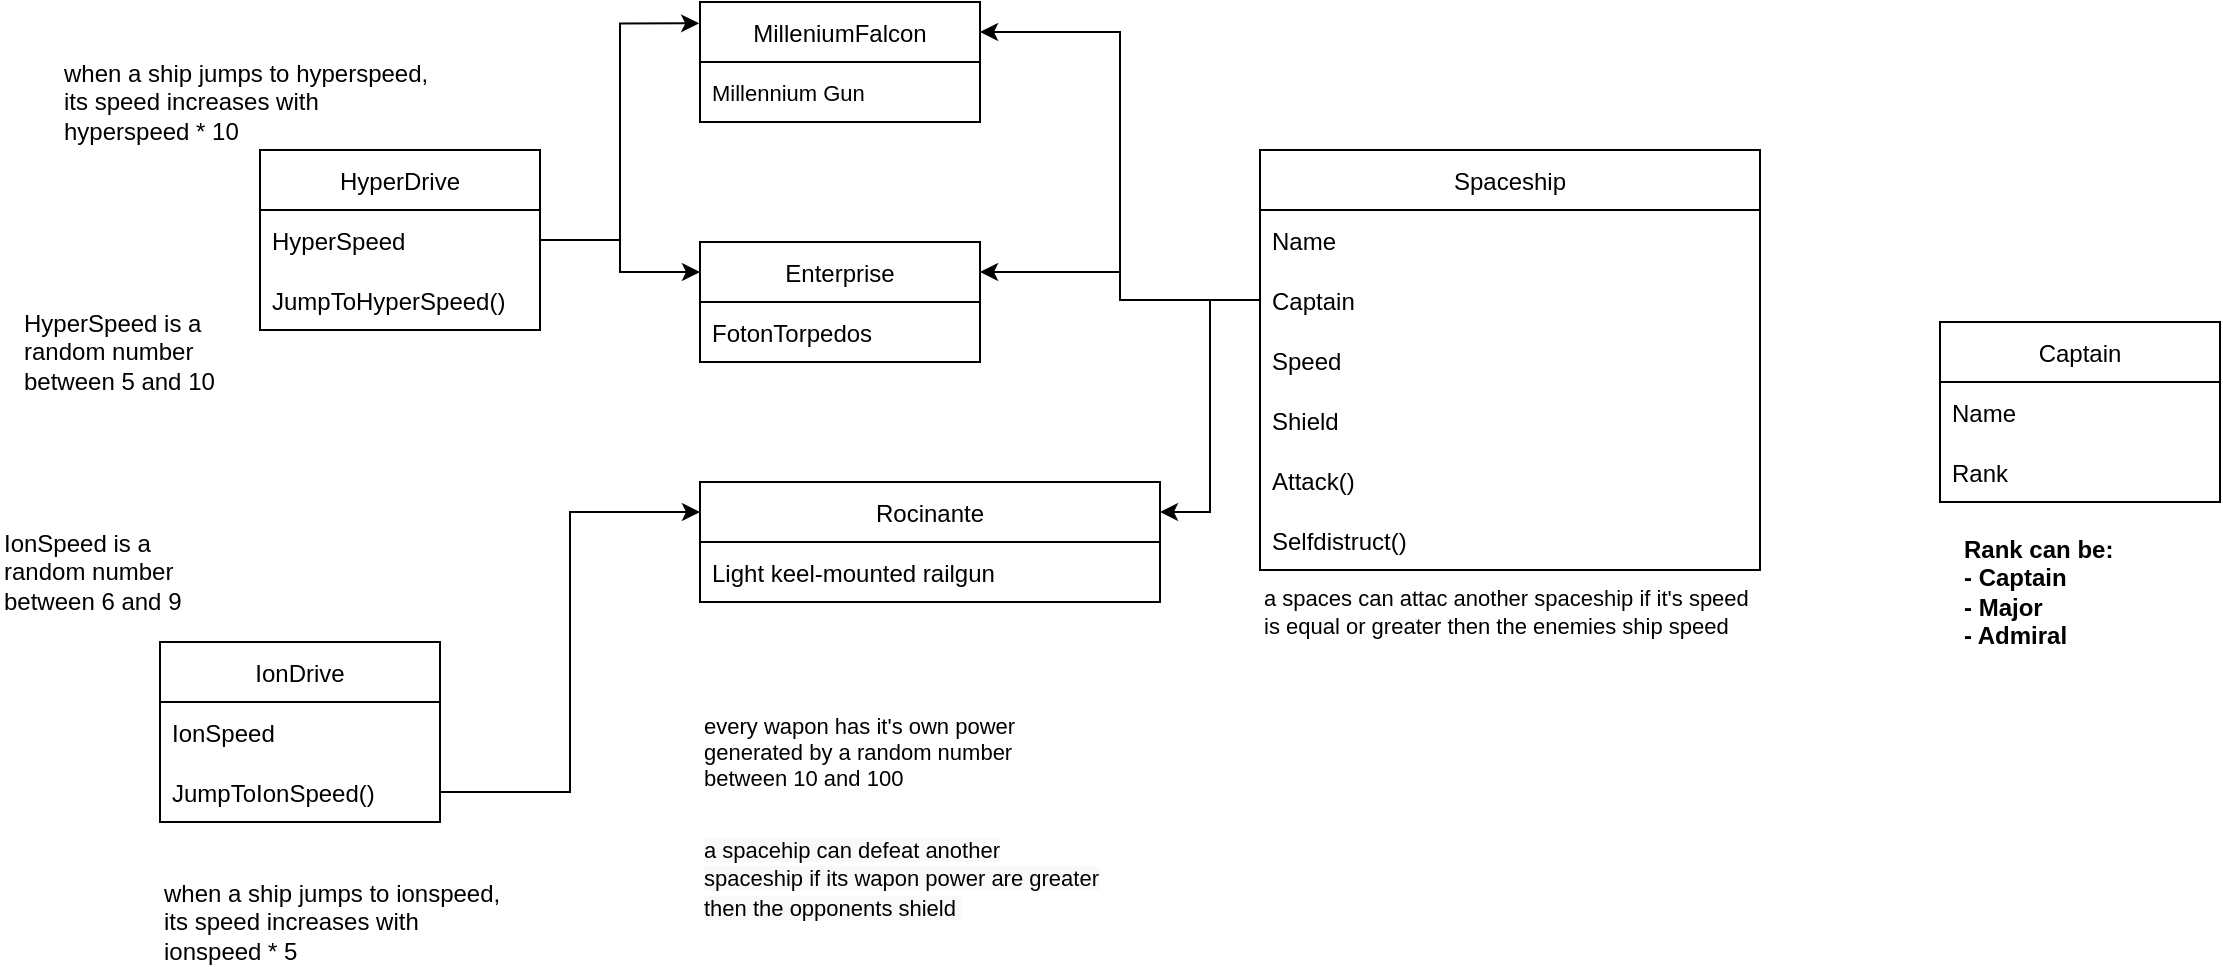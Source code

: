 <mxfile version="17.2.1" type="device"><diagram id="r9Guw-uoY3oWjeHhapdZ" name="Page-1"><mxGraphModel dx="1185" dy="721" grid="1" gridSize="10" guides="1" tooltips="1" connect="1" arrows="1" fold="1" page="1" pageScale="1" pageWidth="1169" pageHeight="827" math="0" shadow="0"><root><mxCell id="0"/><mxCell id="1" parent="0"/><mxCell id="jMxb-ws8uChA93oWJpbI-1" value="Spaceship" style="swimlane;fontStyle=0;childLayout=stackLayout;horizontal=1;startSize=30;horizontalStack=0;resizeParent=1;resizeParentMax=0;resizeLast=0;collapsible=1;marginBottom=0;" parent="1" vertex="1"><mxGeometry x="640" y="354" width="250" height="210" as="geometry"/></mxCell><mxCell id="jMxb-ws8uChA93oWJpbI-2" value="Name" style="text;strokeColor=none;fillColor=none;align=left;verticalAlign=middle;spacingLeft=4;spacingRight=4;overflow=hidden;points=[[0,0.5],[1,0.5]];portConstraint=eastwest;rotatable=0;" parent="jMxb-ws8uChA93oWJpbI-1" vertex="1"><mxGeometry y="30" width="250" height="30" as="geometry"/></mxCell><mxCell id="jMxb-ws8uChA93oWJpbI-3" value="Captain" style="text;strokeColor=none;fillColor=none;align=left;verticalAlign=middle;spacingLeft=4;spacingRight=4;overflow=hidden;points=[[0,0.5],[1,0.5]];portConstraint=eastwest;rotatable=0;" parent="jMxb-ws8uChA93oWJpbI-1" vertex="1"><mxGeometry y="60" width="250" height="30" as="geometry"/></mxCell><mxCell id="jMxb-ws8uChA93oWJpbI-40" value="Speed" style="text;strokeColor=none;fillColor=none;align=left;verticalAlign=middle;spacingLeft=4;spacingRight=4;overflow=hidden;points=[[0,0.5],[1,0.5]];portConstraint=eastwest;rotatable=0;" parent="jMxb-ws8uChA93oWJpbI-1" vertex="1"><mxGeometry y="90" width="250" height="30" as="geometry"/></mxCell><mxCell id="HicZca9g2gPsA7qGa73M-1" value="Shield" style="text;strokeColor=none;fillColor=none;align=left;verticalAlign=middle;spacingLeft=4;spacingRight=4;overflow=hidden;points=[[0,0.5],[1,0.5]];portConstraint=eastwest;rotatable=0;" parent="jMxb-ws8uChA93oWJpbI-1" vertex="1"><mxGeometry y="120" width="250" height="30" as="geometry"/></mxCell><mxCell id="jMxb-ws8uChA93oWJpbI-56" value="Attack()" style="text;strokeColor=none;fillColor=none;align=left;verticalAlign=middle;spacingLeft=4;spacingRight=4;overflow=hidden;points=[[0,0.5],[1,0.5]];portConstraint=eastwest;rotatable=0;" parent="jMxb-ws8uChA93oWJpbI-1" vertex="1"><mxGeometry y="150" width="250" height="30" as="geometry"/></mxCell><mxCell id="jMxb-ws8uChA93oWJpbI-57" value="Selfdistruct()" style="text;strokeColor=none;fillColor=none;align=left;verticalAlign=middle;spacingLeft=4;spacingRight=4;overflow=hidden;points=[[0,0.5],[1,0.5]];portConstraint=eastwest;rotatable=0;" parent="jMxb-ws8uChA93oWJpbI-1" vertex="1"><mxGeometry y="180" width="250" height="30" as="geometry"/></mxCell><mxCell id="jMxb-ws8uChA93oWJpbI-5" value="Captain" style="swimlane;fontStyle=0;childLayout=stackLayout;horizontal=1;startSize=30;horizontalStack=0;resizeParent=1;resizeParentMax=0;resizeLast=0;collapsible=1;marginBottom=0;" parent="1" vertex="1"><mxGeometry x="980" y="440" width="140" height="90" as="geometry"/></mxCell><mxCell id="jMxb-ws8uChA93oWJpbI-6" value="Name" style="text;strokeColor=none;fillColor=none;align=left;verticalAlign=middle;spacingLeft=4;spacingRight=4;overflow=hidden;points=[[0,0.5],[1,0.5]];portConstraint=eastwest;rotatable=0;" parent="jMxb-ws8uChA93oWJpbI-5" vertex="1"><mxGeometry y="30" width="140" height="30" as="geometry"/></mxCell><mxCell id="jMxb-ws8uChA93oWJpbI-7" value="Rank" style="text;strokeColor=none;fillColor=none;align=left;verticalAlign=middle;spacingLeft=4;spacingRight=4;overflow=hidden;points=[[0,0.5],[1,0.5]];portConstraint=eastwest;rotatable=0;" parent="jMxb-ws8uChA93oWJpbI-5" vertex="1"><mxGeometry y="60" width="140" height="30" as="geometry"/></mxCell><mxCell id="jMxb-ws8uChA93oWJpbI-12" value="Rank can be:&lt;br&gt;- Captain&lt;br&gt;- Major&lt;br&gt;&lt;div style=&quot;&quot;&gt;&lt;span&gt;- Admiral&lt;/span&gt;&lt;/div&gt;" style="text;html=1;strokeColor=none;fillColor=none;align=left;verticalAlign=middle;whiteSpace=wrap;rounded=0;fontStyle=1" parent="1" vertex="1"><mxGeometry x="990" y="550" width="90" height="50" as="geometry"/></mxCell><mxCell id="jMxb-ws8uChA93oWJpbI-17" value="MilleniumFalcon" style="swimlane;fontStyle=0;childLayout=stackLayout;horizontal=1;startSize=30;horizontalStack=0;resizeParent=1;resizeParentMax=0;resizeLast=0;collapsible=1;marginBottom=0;" parent="1" vertex="1"><mxGeometry x="360" y="280" width="140" height="60" as="geometry"/></mxCell><mxCell id="jMxb-ws8uChA93oWJpbI-18" value="Millennium Gun" style="text;strokeColor=none;fillColor=none;align=left;verticalAlign=middle;spacingLeft=4;spacingRight=4;overflow=hidden;points=[[0,0.5],[1,0.5]];portConstraint=eastwest;rotatable=0;fontSize=11;" parent="jMxb-ws8uChA93oWJpbI-17" vertex="1"><mxGeometry y="30" width="140" height="30" as="geometry"/></mxCell><mxCell id="jMxb-ws8uChA93oWJpbI-21" value="Enterprise" style="swimlane;fontStyle=0;childLayout=stackLayout;horizontal=1;startSize=30;horizontalStack=0;resizeParent=1;resizeParentMax=0;resizeLast=0;collapsible=1;marginBottom=0;" parent="1" vertex="1"><mxGeometry x="360" y="400" width="140" height="60" as="geometry"/></mxCell><mxCell id="jMxb-ws8uChA93oWJpbI-22" value="FotonTorpedos" style="text;strokeColor=none;fillColor=none;align=left;verticalAlign=middle;spacingLeft=4;spacingRight=4;overflow=hidden;points=[[0,0.5],[1,0.5]];portConstraint=eastwest;rotatable=0;" parent="jMxb-ws8uChA93oWJpbI-21" vertex="1"><mxGeometry y="30" width="140" height="30" as="geometry"/></mxCell><mxCell id="jMxb-ws8uChA93oWJpbI-25" value="Rocinante" style="swimlane;fontStyle=0;childLayout=stackLayout;horizontal=1;startSize=30;horizontalStack=0;resizeParent=1;resizeParentMax=0;resizeLast=0;collapsible=1;marginBottom=0;" parent="1" vertex="1"><mxGeometry x="360" y="520" width="230" height="60" as="geometry"/></mxCell><mxCell id="jMxb-ws8uChA93oWJpbI-26" value="Light keel-mounted railgun" style="text;strokeColor=none;fillColor=none;align=left;verticalAlign=middle;spacingLeft=4;spacingRight=4;overflow=hidden;points=[[0,0.5],[1,0.5]];portConstraint=eastwest;rotatable=0;" parent="jMxb-ws8uChA93oWJpbI-25" vertex="1"><mxGeometry y="30" width="230" height="30" as="geometry"/></mxCell><mxCell id="jMxb-ws8uChA93oWJpbI-29" value="HyperDrive" style="swimlane;fontStyle=0;childLayout=stackLayout;horizontal=1;startSize=30;horizontalStack=0;resizeParent=1;resizeParentMax=0;resizeLast=0;collapsible=1;marginBottom=0;" parent="1" vertex="1"><mxGeometry x="140" y="354" width="140" height="90" as="geometry"/></mxCell><mxCell id="jMxb-ws8uChA93oWJpbI-30" value="HyperSpeed" style="text;strokeColor=none;fillColor=none;align=left;verticalAlign=middle;spacingLeft=4;spacingRight=4;overflow=hidden;points=[[0,0.5],[1,0.5]];portConstraint=eastwest;rotatable=0;" parent="jMxb-ws8uChA93oWJpbI-29" vertex="1"><mxGeometry y="30" width="140" height="30" as="geometry"/></mxCell><mxCell id="jMxb-ws8uChA93oWJpbI-31" value="JumpToHyperSpeed()" style="text;strokeColor=none;fillColor=none;align=left;verticalAlign=middle;spacingLeft=4;spacingRight=4;overflow=hidden;points=[[0,0.5],[1,0.5]];portConstraint=eastwest;rotatable=0;" parent="jMxb-ws8uChA93oWJpbI-29" vertex="1"><mxGeometry y="60" width="140" height="30" as="geometry"/></mxCell><mxCell id="jMxb-ws8uChA93oWJpbI-39" value="HyperSpeed is a random number between 5 and 10" style="text;html=1;strokeColor=none;fillColor=none;align=left;verticalAlign=middle;whiteSpace=wrap;rounded=0;" parent="1" vertex="1"><mxGeometry x="20" y="440" width="110" height="30" as="geometry"/></mxCell><mxCell id="jMxb-ws8uChA93oWJpbI-41" value="&lt;div&gt;when a ship jumps to hyperspeed,&lt;/div&gt;&lt;div&gt;its speed increases with&amp;nbsp;&lt;/div&gt;&lt;div&gt;hyperspeed * 10&lt;/div&gt;" style="text;html=1;strokeColor=none;fillColor=none;align=left;verticalAlign=middle;whiteSpace=wrap;rounded=0;" parent="1" vertex="1"><mxGeometry x="40" y="310" width="200" height="40" as="geometry"/></mxCell><mxCell id="jMxb-ws8uChA93oWJpbI-47" style="edgeStyle=orthogonalEdgeStyle;rounded=0;orthogonalLoop=1;jettySize=auto;html=1;entryX=1;entryY=0.25;entryDx=0;entryDy=0;fontSize=11;" parent="1" source="jMxb-ws8uChA93oWJpbI-3" target="jMxb-ws8uChA93oWJpbI-17" edge="1"><mxGeometry relative="1" as="geometry"/></mxCell><mxCell id="jMxb-ws8uChA93oWJpbI-48" style="edgeStyle=orthogonalEdgeStyle;rounded=0;orthogonalLoop=1;jettySize=auto;html=1;entryX=1;entryY=0.25;entryDx=0;entryDy=0;fontSize=11;" parent="1" source="jMxb-ws8uChA93oWJpbI-3" target="jMxb-ws8uChA93oWJpbI-21" edge="1"><mxGeometry relative="1" as="geometry"/></mxCell><mxCell id="jMxb-ws8uChA93oWJpbI-49" style="edgeStyle=orthogonalEdgeStyle;rounded=0;orthogonalLoop=1;jettySize=auto;html=1;entryX=1;entryY=0.25;entryDx=0;entryDy=0;fontSize=11;" parent="1" source="jMxb-ws8uChA93oWJpbI-3" target="jMxb-ws8uChA93oWJpbI-25" edge="1"><mxGeometry relative="1" as="geometry"/></mxCell><mxCell id="jMxb-ws8uChA93oWJpbI-51" style="edgeStyle=orthogonalEdgeStyle;rounded=0;orthogonalLoop=1;jettySize=auto;html=1;exitX=1;exitY=0.5;exitDx=0;exitDy=0;entryX=-0.003;entryY=0.178;entryDx=0;entryDy=0;entryPerimeter=0;fontSize=11;" parent="1" source="jMxb-ws8uChA93oWJpbI-30" target="jMxb-ws8uChA93oWJpbI-17" edge="1"><mxGeometry relative="1" as="geometry"/></mxCell><mxCell id="jMxb-ws8uChA93oWJpbI-52" style="edgeStyle=orthogonalEdgeStyle;rounded=0;orthogonalLoop=1;jettySize=auto;html=1;exitX=1;exitY=0.5;exitDx=0;exitDy=0;entryX=0;entryY=0.25;entryDx=0;entryDy=0;fontSize=11;" parent="1" source="jMxb-ws8uChA93oWJpbI-30" target="jMxb-ws8uChA93oWJpbI-21" edge="1"><mxGeometry relative="1" as="geometry"/></mxCell><mxCell id="jMxb-ws8uChA93oWJpbI-53" value="every wapon has it's own power generated by a random number between 10 and 100" style="text;html=1;strokeColor=none;fillColor=none;align=left;verticalAlign=middle;whiteSpace=wrap;rounded=0;fontSize=11;" parent="1" vertex="1"><mxGeometry x="360" y="640" width="180" height="30" as="geometry"/></mxCell><mxCell id="jMxb-ws8uChA93oWJpbI-55" value="a spaces can attac another spaceship if it's speed is equal or greater then the enemies ship speed&lt;br&gt;" style="text;html=1;strokeColor=none;fillColor=none;align=left;verticalAlign=middle;whiteSpace=wrap;rounded=0;fontSize=11;" parent="1" vertex="1"><mxGeometry x="640" y="570" width="250" height="30" as="geometry"/></mxCell><mxCell id="jMxb-ws8uChA93oWJpbI-58" value="IonDrive" style="swimlane;fontStyle=0;childLayout=stackLayout;horizontal=1;startSize=30;horizontalStack=0;resizeParent=1;resizeParentMax=0;resizeLast=0;collapsible=1;marginBottom=0;" parent="1" vertex="1"><mxGeometry x="90" y="600" width="140" height="90" as="geometry"/></mxCell><mxCell id="jMxb-ws8uChA93oWJpbI-59" value="IonSpeed" style="text;strokeColor=none;fillColor=none;align=left;verticalAlign=middle;spacingLeft=4;spacingRight=4;overflow=hidden;points=[[0,0.5],[1,0.5]];portConstraint=eastwest;rotatable=0;" parent="jMxb-ws8uChA93oWJpbI-58" vertex="1"><mxGeometry y="30" width="140" height="30" as="geometry"/></mxCell><mxCell id="jMxb-ws8uChA93oWJpbI-60" value="JumpToIonSpeed()" style="text;strokeColor=none;fillColor=none;align=left;verticalAlign=middle;spacingLeft=4;spacingRight=4;overflow=hidden;points=[[0,0.5],[1,0.5]];portConstraint=eastwest;rotatable=0;" parent="jMxb-ws8uChA93oWJpbI-58" vertex="1"><mxGeometry y="60" width="140" height="30" as="geometry"/></mxCell><mxCell id="jMxb-ws8uChA93oWJpbI-61" style="edgeStyle=orthogonalEdgeStyle;rounded=0;orthogonalLoop=1;jettySize=auto;html=1;entryX=0;entryY=0.25;entryDx=0;entryDy=0;fontSize=11;" parent="1" source="jMxb-ws8uChA93oWJpbI-60" target="jMxb-ws8uChA93oWJpbI-25" edge="1"><mxGeometry relative="1" as="geometry"/></mxCell><mxCell id="jMxb-ws8uChA93oWJpbI-62" value="&lt;div&gt;when a ship jumps to ionspeed,&lt;/div&gt;&lt;div&gt;its speed increases with&amp;nbsp;&lt;/div&gt;&lt;div&gt;ionspeed * 5&lt;/div&gt;" style="text;html=1;strokeColor=none;fillColor=none;align=left;verticalAlign=middle;whiteSpace=wrap;rounded=0;" parent="1" vertex="1"><mxGeometry x="90" y="720" width="200" height="40" as="geometry"/></mxCell><mxCell id="jMxb-ws8uChA93oWJpbI-64" value="IonSpeed is a random number between 6 and 9" style="text;html=1;strokeColor=none;fillColor=none;align=left;verticalAlign=middle;whiteSpace=wrap;rounded=0;" parent="1" vertex="1"><mxGeometry x="10" y="550" width="110" height="30" as="geometry"/></mxCell><mxCell id="HicZca9g2gPsA7qGa73M-2" value="&lt;span style=&quot;color: rgb(0, 0, 0); font-family: helvetica; font-size: 11px; font-style: normal; font-weight: 400; letter-spacing: normal; text-align: left; text-indent: 0px; text-transform: none; word-spacing: 0px; background-color: rgb(248, 249, 250); display: inline; float: none;&quot;&gt;a spacehip can defeat another spaceship if its wapon power are greater then the opponents shield&amp;nbsp;&lt;/span&gt;" style="text;whiteSpace=wrap;html=1;" parent="1" vertex="1"><mxGeometry x="360" y="690" width="200" height="60" as="geometry"/></mxCell></root></mxGraphModel></diagram></mxfile>